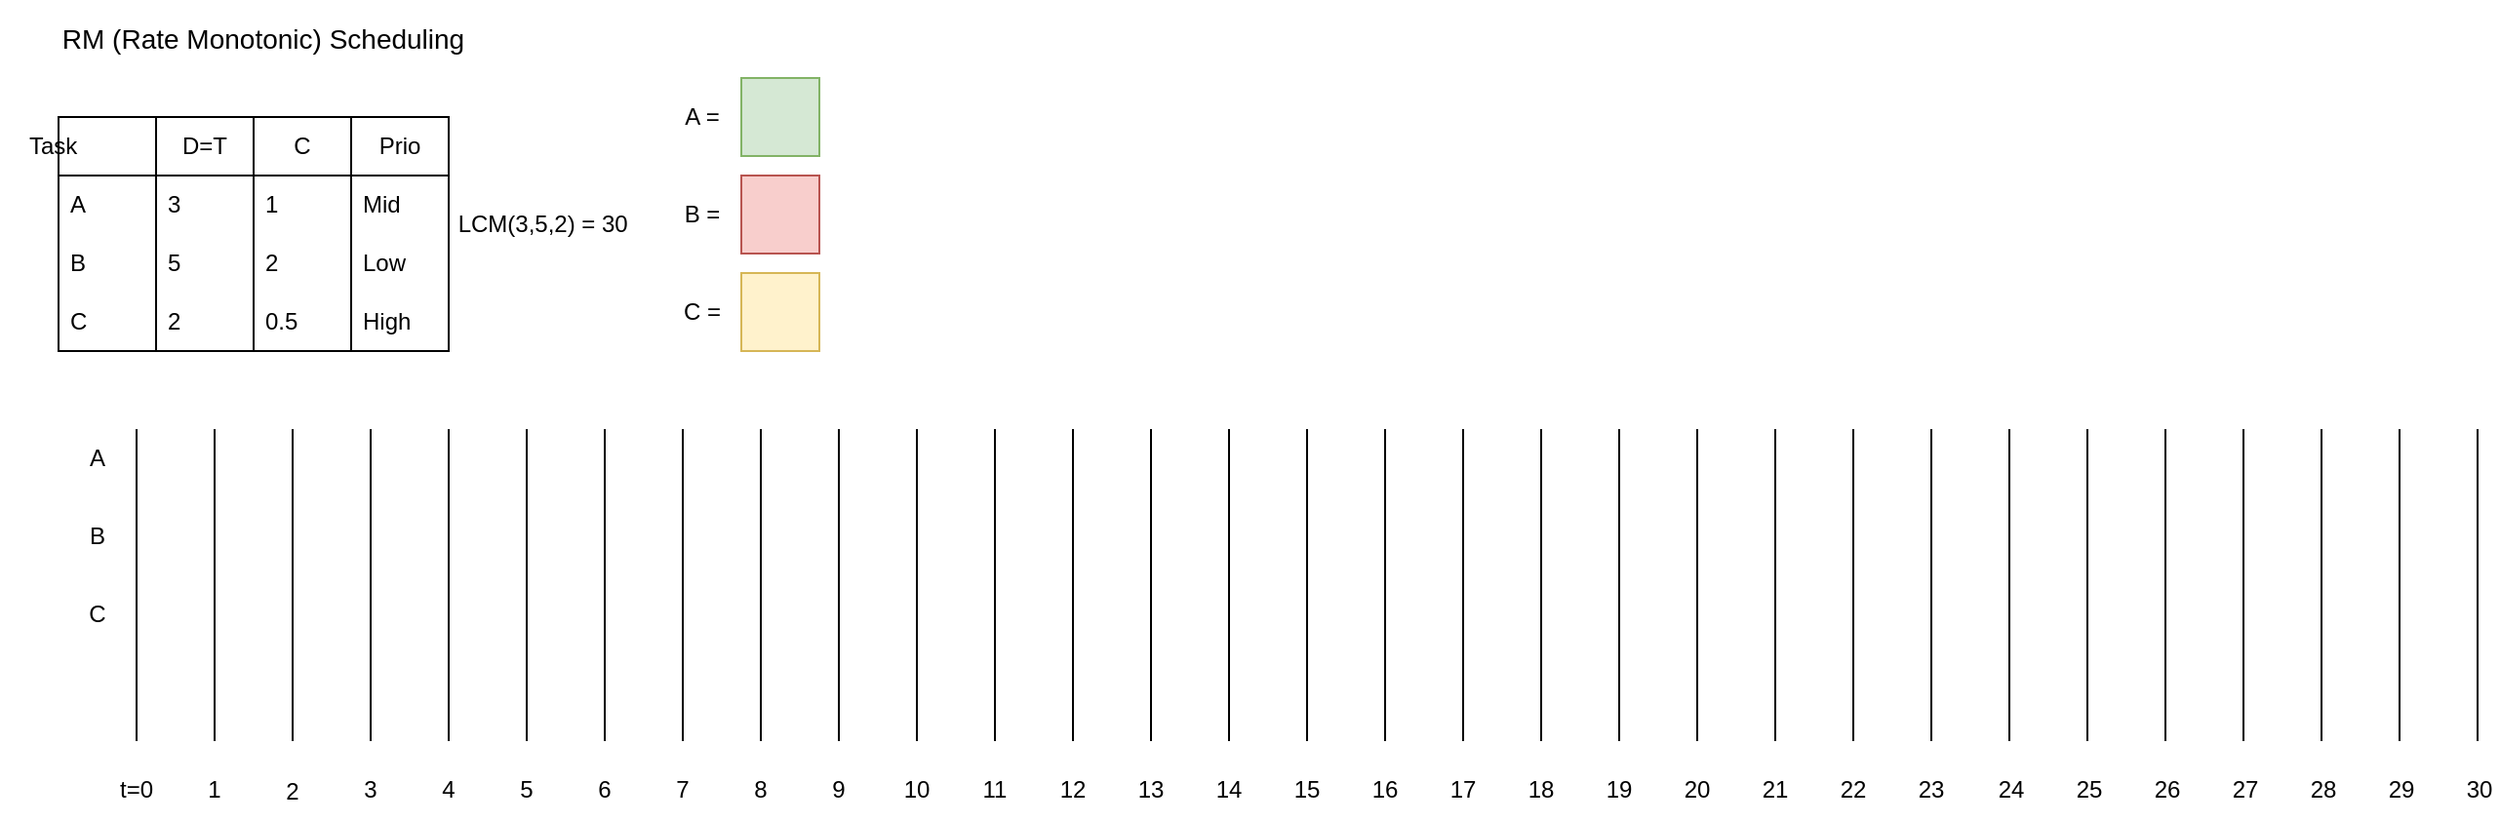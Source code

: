 <mxfile version="22.1.0" type="device">
  <diagram name="Sida-1" id="ipbwMo74mxSwVp1taX5c">
    <mxGraphModel dx="1400" dy="1875" grid="1" gridSize="10" guides="1" tooltips="1" connect="1" arrows="1" fold="1" page="1" pageScale="1" pageWidth="827" pageHeight="1169" math="0" shadow="0">
      <root>
        <mxCell id="0" />
        <mxCell id="1" parent="0" />
        <mxCell id="jdMiFI14pzv9SSoVS_cG-1" value="" style="endArrow=none;html=1;rounded=0;" parent="1" edge="1">
          <mxGeometry width="50" height="50" relative="1" as="geometry">
            <mxPoint x="80" y="320" as="sourcePoint" />
            <mxPoint x="80" y="160" as="targetPoint" />
            <Array as="points" />
          </mxGeometry>
        </mxCell>
        <mxCell id="jdMiFI14pzv9SSoVS_cG-2" value="" style="endArrow=none;html=1;rounded=0;" parent="1" edge="1">
          <mxGeometry width="50" height="50" relative="1" as="geometry">
            <mxPoint x="120" y="320" as="sourcePoint" />
            <mxPoint x="120" y="160" as="targetPoint" />
            <Array as="points" />
          </mxGeometry>
        </mxCell>
        <mxCell id="jdMiFI14pzv9SSoVS_cG-3" value="" style="endArrow=none;html=1;rounded=0;" parent="1" edge="1">
          <mxGeometry width="50" height="50" relative="1" as="geometry">
            <mxPoint x="160" y="320" as="sourcePoint" />
            <mxPoint x="160" y="160" as="targetPoint" />
            <Array as="points" />
          </mxGeometry>
        </mxCell>
        <mxCell id="jdMiFI14pzv9SSoVS_cG-4" value="" style="endArrow=none;html=1;rounded=0;" parent="1" edge="1">
          <mxGeometry width="50" height="50" relative="1" as="geometry">
            <mxPoint x="200" y="320" as="sourcePoint" />
            <mxPoint x="200" y="160" as="targetPoint" />
            <Array as="points" />
          </mxGeometry>
        </mxCell>
        <mxCell id="jdMiFI14pzv9SSoVS_cG-5" value="" style="endArrow=none;html=1;rounded=0;" parent="1" edge="1">
          <mxGeometry width="50" height="50" relative="1" as="geometry">
            <mxPoint x="240" y="320" as="sourcePoint" />
            <mxPoint x="240" y="160" as="targetPoint" />
            <Array as="points" />
          </mxGeometry>
        </mxCell>
        <mxCell id="jdMiFI14pzv9SSoVS_cG-6" value="" style="endArrow=none;html=1;rounded=0;" parent="1" edge="1">
          <mxGeometry width="50" height="50" relative="1" as="geometry">
            <mxPoint x="280" y="320" as="sourcePoint" />
            <mxPoint x="280" y="160" as="targetPoint" />
            <Array as="points" />
          </mxGeometry>
        </mxCell>
        <mxCell id="jdMiFI14pzv9SSoVS_cG-7" value="" style="endArrow=none;html=1;rounded=0;" parent="1" edge="1">
          <mxGeometry width="50" height="50" relative="1" as="geometry">
            <mxPoint x="320" y="320" as="sourcePoint" />
            <mxPoint x="320" y="160" as="targetPoint" />
            <Array as="points" />
          </mxGeometry>
        </mxCell>
        <mxCell id="jdMiFI14pzv9SSoVS_cG-8" value="" style="endArrow=none;html=1;rounded=0;" parent="1" edge="1">
          <mxGeometry width="50" height="50" relative="1" as="geometry">
            <mxPoint x="360" y="320" as="sourcePoint" />
            <mxPoint x="360" y="160" as="targetPoint" />
            <Array as="points" />
          </mxGeometry>
        </mxCell>
        <mxCell id="jdMiFI14pzv9SSoVS_cG-9" value="" style="endArrow=none;html=1;rounded=0;" parent="1" edge="1">
          <mxGeometry width="50" height="50" relative="1" as="geometry">
            <mxPoint x="400" y="320" as="sourcePoint" />
            <mxPoint x="400" y="160" as="targetPoint" />
            <Array as="points" />
          </mxGeometry>
        </mxCell>
        <mxCell id="jdMiFI14pzv9SSoVS_cG-10" value="" style="endArrow=none;html=1;rounded=0;" parent="1" edge="1">
          <mxGeometry width="50" height="50" relative="1" as="geometry">
            <mxPoint x="440" y="320" as="sourcePoint" />
            <mxPoint x="440" y="160" as="targetPoint" />
            <Array as="points" />
          </mxGeometry>
        </mxCell>
        <mxCell id="jdMiFI14pzv9SSoVS_cG-11" value="" style="endArrow=none;html=1;rounded=0;" parent="1" edge="1">
          <mxGeometry width="50" height="50" relative="1" as="geometry">
            <mxPoint x="480" y="320" as="sourcePoint" />
            <mxPoint x="480" y="160" as="targetPoint" />
            <Array as="points" />
          </mxGeometry>
        </mxCell>
        <mxCell id="jdMiFI14pzv9SSoVS_cG-12" value="" style="endArrow=none;html=1;rounded=0;" parent="1" edge="1">
          <mxGeometry width="50" height="50" relative="1" as="geometry">
            <mxPoint x="520" y="320" as="sourcePoint" />
            <mxPoint x="520" y="160" as="targetPoint" />
            <Array as="points" />
          </mxGeometry>
        </mxCell>
        <mxCell id="jdMiFI14pzv9SSoVS_cG-13" value="" style="endArrow=none;html=1;rounded=0;" parent="1" edge="1">
          <mxGeometry width="50" height="50" relative="1" as="geometry">
            <mxPoint x="560" y="320" as="sourcePoint" />
            <mxPoint x="560" y="160" as="targetPoint" />
            <Array as="points" />
          </mxGeometry>
        </mxCell>
        <mxCell id="jdMiFI14pzv9SSoVS_cG-14" value="" style="endArrow=none;html=1;rounded=0;" parent="1" edge="1">
          <mxGeometry width="50" height="50" relative="1" as="geometry">
            <mxPoint x="600" y="320" as="sourcePoint" />
            <mxPoint x="600" y="160" as="targetPoint" />
            <Array as="points" />
          </mxGeometry>
        </mxCell>
        <mxCell id="jdMiFI14pzv9SSoVS_cG-15" value="" style="endArrow=none;html=1;rounded=0;" parent="1" edge="1">
          <mxGeometry width="50" height="50" relative="1" as="geometry">
            <mxPoint x="640" y="320" as="sourcePoint" />
            <mxPoint x="640" y="160" as="targetPoint" />
            <Array as="points" />
          </mxGeometry>
        </mxCell>
        <mxCell id="jdMiFI14pzv9SSoVS_cG-16" value="" style="endArrow=none;html=1;rounded=0;" parent="1" edge="1">
          <mxGeometry width="50" height="50" relative="1" as="geometry">
            <mxPoint x="680" y="320" as="sourcePoint" />
            <mxPoint x="680" y="160" as="targetPoint" />
            <Array as="points" />
          </mxGeometry>
        </mxCell>
        <mxCell id="jdMiFI14pzv9SSoVS_cG-17" value="" style="endArrow=none;html=1;rounded=0;" parent="1" edge="1">
          <mxGeometry width="50" height="50" relative="1" as="geometry">
            <mxPoint x="720" y="320" as="sourcePoint" />
            <mxPoint x="720" y="160" as="targetPoint" />
            <Array as="points" />
          </mxGeometry>
        </mxCell>
        <mxCell id="jdMiFI14pzv9SSoVS_cG-18" value="" style="endArrow=none;html=1;rounded=0;" parent="1" edge="1">
          <mxGeometry width="50" height="50" relative="1" as="geometry">
            <mxPoint x="760" y="320" as="sourcePoint" />
            <mxPoint x="760" y="160" as="targetPoint" />
            <Array as="points" />
          </mxGeometry>
        </mxCell>
        <mxCell id="jdMiFI14pzv9SSoVS_cG-19" value="" style="endArrow=none;html=1;rounded=0;" parent="1" edge="1">
          <mxGeometry width="50" height="50" relative="1" as="geometry">
            <mxPoint x="800" y="320" as="sourcePoint" />
            <mxPoint x="800" y="160" as="targetPoint" />
            <Array as="points" />
          </mxGeometry>
        </mxCell>
        <mxCell id="jdMiFI14pzv9SSoVS_cG-20" value="" style="endArrow=none;html=1;rounded=0;" parent="1" edge="1">
          <mxGeometry width="50" height="50" relative="1" as="geometry">
            <mxPoint x="840" y="320" as="sourcePoint" />
            <mxPoint x="840" y="160" as="targetPoint" />
            <Array as="points" />
          </mxGeometry>
        </mxCell>
        <mxCell id="jdMiFI14pzv9SSoVS_cG-21" value="" style="endArrow=none;html=1;rounded=0;" parent="1" edge="1">
          <mxGeometry width="50" height="50" relative="1" as="geometry">
            <mxPoint x="880" y="320" as="sourcePoint" />
            <mxPoint x="880" y="160" as="targetPoint" />
            <Array as="points" />
          </mxGeometry>
        </mxCell>
        <mxCell id="jdMiFI14pzv9SSoVS_cG-22" value="" style="endArrow=none;html=1;rounded=0;" parent="1" edge="1">
          <mxGeometry width="50" height="50" relative="1" as="geometry">
            <mxPoint x="920" y="320" as="sourcePoint" />
            <mxPoint x="920" y="160" as="targetPoint" />
            <Array as="points" />
          </mxGeometry>
        </mxCell>
        <mxCell id="jdMiFI14pzv9SSoVS_cG-23" value="" style="endArrow=none;html=1;rounded=0;" parent="1" edge="1">
          <mxGeometry width="50" height="50" relative="1" as="geometry">
            <mxPoint x="960" y="320" as="sourcePoint" />
            <mxPoint x="960" y="160" as="targetPoint" />
            <Array as="points" />
          </mxGeometry>
        </mxCell>
        <mxCell id="jdMiFI14pzv9SSoVS_cG-24" value="" style="endArrow=none;html=1;rounded=0;" parent="1" edge="1">
          <mxGeometry width="50" height="50" relative="1" as="geometry">
            <mxPoint x="1000" y="320" as="sourcePoint" />
            <mxPoint x="1000" y="160" as="targetPoint" />
            <Array as="points" />
          </mxGeometry>
        </mxCell>
        <mxCell id="jdMiFI14pzv9SSoVS_cG-25" value="" style="endArrow=none;html=1;rounded=0;" parent="1" edge="1">
          <mxGeometry width="50" height="50" relative="1" as="geometry">
            <mxPoint x="1040" y="320" as="sourcePoint" />
            <mxPoint x="1040" y="160" as="targetPoint" />
            <Array as="points" />
          </mxGeometry>
        </mxCell>
        <mxCell id="jdMiFI14pzv9SSoVS_cG-26" value="" style="endArrow=none;html=1;rounded=0;" parent="1" edge="1">
          <mxGeometry width="50" height="50" relative="1" as="geometry">
            <mxPoint x="1080" y="320" as="sourcePoint" />
            <mxPoint x="1080" y="160" as="targetPoint" />
            <Array as="points" />
          </mxGeometry>
        </mxCell>
        <mxCell id="jdMiFI14pzv9SSoVS_cG-27" value="" style="endArrow=none;html=1;rounded=0;" parent="1" edge="1">
          <mxGeometry width="50" height="50" relative="1" as="geometry">
            <mxPoint x="1120" y="320" as="sourcePoint" />
            <mxPoint x="1120" y="160" as="targetPoint" />
            <Array as="points" />
          </mxGeometry>
        </mxCell>
        <mxCell id="jdMiFI14pzv9SSoVS_cG-28" value="" style="endArrow=none;html=1;rounded=0;" parent="1" edge="1">
          <mxGeometry width="50" height="50" relative="1" as="geometry">
            <mxPoint x="1160" y="320" as="sourcePoint" />
            <mxPoint x="1160" y="160" as="targetPoint" />
            <Array as="points" />
          </mxGeometry>
        </mxCell>
        <mxCell id="jdMiFI14pzv9SSoVS_cG-29" value="" style="endArrow=none;html=1;rounded=0;" parent="1" edge="1">
          <mxGeometry width="50" height="50" relative="1" as="geometry">
            <mxPoint x="1200" y="320" as="sourcePoint" />
            <mxPoint x="1200" y="160" as="targetPoint" />
            <Array as="points" />
          </mxGeometry>
        </mxCell>
        <mxCell id="jdMiFI14pzv9SSoVS_cG-30" value="" style="endArrow=none;html=1;rounded=0;" parent="1" edge="1">
          <mxGeometry width="50" height="50" relative="1" as="geometry">
            <mxPoint x="1240" y="320" as="sourcePoint" />
            <mxPoint x="1240" y="160" as="targetPoint" />
            <Array as="points" />
          </mxGeometry>
        </mxCell>
        <mxCell id="jdMiFI14pzv9SSoVS_cG-31" value="" style="endArrow=none;html=1;rounded=0;" parent="1" edge="1">
          <mxGeometry width="50" height="50" relative="1" as="geometry">
            <mxPoint x="1280" y="320" as="sourcePoint" />
            <mxPoint x="1280" y="160" as="targetPoint" />
            <Array as="points" />
          </mxGeometry>
        </mxCell>
        <mxCell id="jdMiFI14pzv9SSoVS_cG-65" value="A" style="text;html=1;strokeColor=none;fillColor=none;align=center;verticalAlign=middle;whiteSpace=wrap;rounded=0;" parent="1" vertex="1">
          <mxGeometry x="30" y="160" width="60" height="30" as="geometry" />
        </mxCell>
        <mxCell id="jdMiFI14pzv9SSoVS_cG-66" value="B" style="text;html=1;strokeColor=none;fillColor=none;align=center;verticalAlign=middle;whiteSpace=wrap;rounded=0;" parent="1" vertex="1">
          <mxGeometry x="30" y="200" width="60" height="30" as="geometry" />
        </mxCell>
        <mxCell id="jdMiFI14pzv9SSoVS_cG-67" value="C" style="text;html=1;strokeColor=none;fillColor=none;align=center;verticalAlign=middle;whiteSpace=wrap;rounded=0;" parent="1" vertex="1">
          <mxGeometry x="30" y="240" width="60" height="30" as="geometry" />
        </mxCell>
        <mxCell id="jdMiFI14pzv9SSoVS_cG-69" value="Task&lt;span style=&quot;white-space: pre;&quot;&gt;&#x9;&lt;/span&gt;&lt;span style=&quot;white-space: pre;&quot;&gt;&#x9;&lt;/span&gt;&lt;span style=&quot;white-space: pre;&quot;&gt;&#x9;&lt;/span&gt;" style="swimlane;fontStyle=0;childLayout=stackLayout;horizontal=1;startSize=30;horizontalStack=0;resizeParent=1;resizeParentMax=0;resizeLast=0;collapsible=1;marginBottom=0;whiteSpace=wrap;html=1;" parent="1" vertex="1">
          <mxGeometry x="40" width="50" height="120" as="geometry" />
        </mxCell>
        <mxCell id="jdMiFI14pzv9SSoVS_cG-70" value="A" style="text;strokeColor=none;fillColor=none;align=left;verticalAlign=middle;spacingLeft=4;spacingRight=4;overflow=hidden;points=[[0,0.5],[1,0.5]];portConstraint=eastwest;rotatable=0;whiteSpace=wrap;html=1;" parent="jdMiFI14pzv9SSoVS_cG-69" vertex="1">
          <mxGeometry y="30" width="50" height="30" as="geometry" />
        </mxCell>
        <mxCell id="jdMiFI14pzv9SSoVS_cG-71" value="B" style="text;strokeColor=none;fillColor=none;align=left;verticalAlign=middle;spacingLeft=4;spacingRight=4;overflow=hidden;points=[[0,0.5],[1,0.5]];portConstraint=eastwest;rotatable=0;whiteSpace=wrap;html=1;" parent="jdMiFI14pzv9SSoVS_cG-69" vertex="1">
          <mxGeometry y="60" width="50" height="30" as="geometry" />
        </mxCell>
        <mxCell id="jdMiFI14pzv9SSoVS_cG-72" value="C" style="text;strokeColor=none;fillColor=none;align=left;verticalAlign=middle;spacingLeft=4;spacingRight=4;overflow=hidden;points=[[0,0.5],[1,0.5]];portConstraint=eastwest;rotatable=0;whiteSpace=wrap;html=1;" parent="jdMiFI14pzv9SSoVS_cG-69" vertex="1">
          <mxGeometry y="90" width="50" height="30" as="geometry" />
        </mxCell>
        <mxCell id="jdMiFI14pzv9SSoVS_cG-73" value="D=T" style="swimlane;fontStyle=0;childLayout=stackLayout;horizontal=1;startSize=30;horizontalStack=0;resizeParent=1;resizeParentMax=0;resizeLast=0;collapsible=1;marginBottom=0;whiteSpace=wrap;html=1;" parent="1" vertex="1">
          <mxGeometry x="90" width="50" height="120" as="geometry" />
        </mxCell>
        <mxCell id="jdMiFI14pzv9SSoVS_cG-74" value="3" style="text;strokeColor=none;fillColor=none;align=left;verticalAlign=middle;spacingLeft=4;spacingRight=4;overflow=hidden;points=[[0,0.5],[1,0.5]];portConstraint=eastwest;rotatable=0;whiteSpace=wrap;html=1;" parent="jdMiFI14pzv9SSoVS_cG-73" vertex="1">
          <mxGeometry y="30" width="50" height="30" as="geometry" />
        </mxCell>
        <mxCell id="jdMiFI14pzv9SSoVS_cG-75" value="5" style="text;strokeColor=none;fillColor=none;align=left;verticalAlign=middle;spacingLeft=4;spacingRight=4;overflow=hidden;points=[[0,0.5],[1,0.5]];portConstraint=eastwest;rotatable=0;whiteSpace=wrap;html=1;" parent="jdMiFI14pzv9SSoVS_cG-73" vertex="1">
          <mxGeometry y="60" width="50" height="30" as="geometry" />
        </mxCell>
        <mxCell id="jdMiFI14pzv9SSoVS_cG-76" value="2" style="text;strokeColor=none;fillColor=none;align=left;verticalAlign=middle;spacingLeft=4;spacingRight=4;overflow=hidden;points=[[0,0.5],[1,0.5]];portConstraint=eastwest;rotatable=0;whiteSpace=wrap;html=1;" parent="jdMiFI14pzv9SSoVS_cG-73" vertex="1">
          <mxGeometry y="90" width="50" height="30" as="geometry" />
        </mxCell>
        <mxCell id="jdMiFI14pzv9SSoVS_cG-78" value="C" style="swimlane;fontStyle=0;childLayout=stackLayout;horizontal=1;startSize=30;horizontalStack=0;resizeParent=1;resizeParentMax=0;resizeLast=0;collapsible=1;marginBottom=0;whiteSpace=wrap;html=1;" parent="1" vertex="1">
          <mxGeometry x="140" width="50" height="120" as="geometry" />
        </mxCell>
        <mxCell id="jdMiFI14pzv9SSoVS_cG-79" value="1" style="text;strokeColor=none;fillColor=none;align=left;verticalAlign=middle;spacingLeft=4;spacingRight=4;overflow=hidden;points=[[0,0.5],[1,0.5]];portConstraint=eastwest;rotatable=0;whiteSpace=wrap;html=1;" parent="jdMiFI14pzv9SSoVS_cG-78" vertex="1">
          <mxGeometry y="30" width="50" height="30" as="geometry" />
        </mxCell>
        <mxCell id="jdMiFI14pzv9SSoVS_cG-80" value="2" style="text;strokeColor=none;fillColor=none;align=left;verticalAlign=middle;spacingLeft=4;spacingRight=4;overflow=hidden;points=[[0,0.5],[1,0.5]];portConstraint=eastwest;rotatable=0;whiteSpace=wrap;html=1;" parent="jdMiFI14pzv9SSoVS_cG-78" vertex="1">
          <mxGeometry y="60" width="50" height="30" as="geometry" />
        </mxCell>
        <mxCell id="jdMiFI14pzv9SSoVS_cG-81" value="0.5" style="text;strokeColor=none;fillColor=none;align=left;verticalAlign=middle;spacingLeft=4;spacingRight=4;overflow=hidden;points=[[0,0.5],[1,0.5]];portConstraint=eastwest;rotatable=0;whiteSpace=wrap;html=1;" parent="jdMiFI14pzv9SSoVS_cG-78" vertex="1">
          <mxGeometry y="90" width="50" height="30" as="geometry" />
        </mxCell>
        <mxCell id="jdMiFI14pzv9SSoVS_cG-82" value="LCM(3,5,2) = 30&amp;nbsp;" style="text;html=1;strokeColor=none;fillColor=none;align=center;verticalAlign=middle;whiteSpace=wrap;rounded=0;" parent="1" vertex="1">
          <mxGeometry x="240" y="40" width="100" height="30" as="geometry" />
        </mxCell>
        <mxCell id="jdMiFI14pzv9SSoVS_cG-83" value="" style="whiteSpace=wrap;html=1;aspect=fixed;fillColor=#fff2cc;strokeColor=#d6b656;" parent="1" vertex="1">
          <mxGeometry x="390" y="80" width="40" height="40" as="geometry" />
        </mxCell>
        <mxCell id="jdMiFI14pzv9SSoVS_cG-85" value="" style="whiteSpace=wrap;html=1;aspect=fixed;fillColor=#f8cecc;strokeColor=#b85450;" parent="1" vertex="1">
          <mxGeometry x="390" y="30" width="40" height="40" as="geometry" />
        </mxCell>
        <mxCell id="jdMiFI14pzv9SSoVS_cG-86" value="" style="whiteSpace=wrap;html=1;aspect=fixed;fillColor=#d5e8d4;strokeColor=#82b366;" parent="1" vertex="1">
          <mxGeometry x="390" y="-20" width="40" height="40" as="geometry" />
        </mxCell>
        <mxCell id="jdMiFI14pzv9SSoVS_cG-87" value="A =" style="text;html=1;strokeColor=none;fillColor=none;align=center;verticalAlign=middle;whiteSpace=wrap;rounded=0;" parent="1" vertex="1">
          <mxGeometry x="340" y="-15" width="60" height="30" as="geometry" />
        </mxCell>
        <mxCell id="jdMiFI14pzv9SSoVS_cG-88" value="B =" style="text;html=1;strokeColor=none;fillColor=none;align=center;verticalAlign=middle;whiteSpace=wrap;rounded=0;" parent="1" vertex="1">
          <mxGeometry x="340" y="35" width="60" height="30" as="geometry" />
        </mxCell>
        <mxCell id="jdMiFI14pzv9SSoVS_cG-89" value="C =" style="text;html=1;strokeColor=none;fillColor=none;align=center;verticalAlign=middle;whiteSpace=wrap;rounded=0;" parent="1" vertex="1">
          <mxGeometry x="340" y="85" width="60" height="30" as="geometry" />
        </mxCell>
        <mxCell id="jdMiFI14pzv9SSoVS_cG-90" value="Prio" style="swimlane;fontStyle=0;childLayout=stackLayout;horizontal=1;startSize=30;horizontalStack=0;resizeParent=1;resizeParentMax=0;resizeLast=0;collapsible=1;marginBottom=0;whiteSpace=wrap;html=1;" parent="1" vertex="1">
          <mxGeometry x="190" width="50" height="120" as="geometry" />
        </mxCell>
        <mxCell id="jdMiFI14pzv9SSoVS_cG-91" value="Mid" style="text;strokeColor=none;fillColor=none;align=left;verticalAlign=middle;spacingLeft=4;spacingRight=4;overflow=hidden;points=[[0,0.5],[1,0.5]];portConstraint=eastwest;rotatable=0;whiteSpace=wrap;html=1;" parent="jdMiFI14pzv9SSoVS_cG-90" vertex="1">
          <mxGeometry y="30" width="50" height="30" as="geometry" />
        </mxCell>
        <mxCell id="jdMiFI14pzv9SSoVS_cG-92" value="Low" style="text;strokeColor=none;fillColor=none;align=left;verticalAlign=middle;spacingLeft=4;spacingRight=4;overflow=hidden;points=[[0,0.5],[1,0.5]];portConstraint=eastwest;rotatable=0;whiteSpace=wrap;html=1;" parent="jdMiFI14pzv9SSoVS_cG-90" vertex="1">
          <mxGeometry y="60" width="50" height="30" as="geometry" />
        </mxCell>
        <mxCell id="jdMiFI14pzv9SSoVS_cG-93" value="High" style="text;strokeColor=none;fillColor=none;align=left;verticalAlign=middle;spacingLeft=4;spacingRight=4;overflow=hidden;points=[[0,0.5],[1,0.5]];portConstraint=eastwest;rotatable=0;whiteSpace=wrap;html=1;" parent="jdMiFI14pzv9SSoVS_cG-90" vertex="1">
          <mxGeometry y="90" width="50" height="30" as="geometry" />
        </mxCell>
        <mxCell id="jdMiFI14pzv9SSoVS_cG-95" value="&lt;font style=&quot;font-size: 14px;&quot;&gt;RM (Rate Monotonic) Scheduling&lt;/font&gt;" style="text;html=1;strokeColor=none;fillColor=none;align=center;verticalAlign=middle;whiteSpace=wrap;rounded=0;" parent="1" vertex="1">
          <mxGeometry x="10" y="-60" width="270" height="40" as="geometry" />
        </mxCell>
        <mxCell id="jdMiFI14pzv9SSoVS_cG-96" value="t=0" style="text;html=1;strokeColor=none;fillColor=none;align=center;verticalAlign=middle;whiteSpace=wrap;rounded=0;" parent="1" vertex="1">
          <mxGeometry x="60" y="330" width="40" height="30" as="geometry" />
        </mxCell>
        <mxCell id="jdMiFI14pzv9SSoVS_cG-97" value="1" style="text;html=1;strokeColor=none;fillColor=none;align=center;verticalAlign=middle;whiteSpace=wrap;rounded=0;" parent="1" vertex="1">
          <mxGeometry x="110" y="330" width="20" height="30" as="geometry" />
        </mxCell>
        <mxCell id="jdMiFI14pzv9SSoVS_cG-98" value="2" style="text;html=1;strokeColor=none;fillColor=none;align=center;verticalAlign=middle;whiteSpace=wrap;rounded=0;" parent="1" vertex="1">
          <mxGeometry x="150" y="331" width="20" height="30" as="geometry" />
        </mxCell>
        <mxCell id="jdMiFI14pzv9SSoVS_cG-99" value="3" style="text;html=1;strokeColor=none;fillColor=none;align=center;verticalAlign=middle;whiteSpace=wrap;rounded=0;" parent="1" vertex="1">
          <mxGeometry x="190" y="330" width="20" height="30" as="geometry" />
        </mxCell>
        <mxCell id="jdMiFI14pzv9SSoVS_cG-100" value="4" style="text;html=1;strokeColor=none;fillColor=none;align=center;verticalAlign=middle;whiteSpace=wrap;rounded=0;" parent="1" vertex="1">
          <mxGeometry x="230" y="330" width="20" height="30" as="geometry" />
        </mxCell>
        <mxCell id="jdMiFI14pzv9SSoVS_cG-101" value="5" style="text;html=1;strokeColor=none;fillColor=none;align=center;verticalAlign=middle;whiteSpace=wrap;rounded=0;" parent="1" vertex="1">
          <mxGeometry x="270" y="330" width="20" height="30" as="geometry" />
        </mxCell>
        <mxCell id="jdMiFI14pzv9SSoVS_cG-102" value="6" style="text;html=1;strokeColor=none;fillColor=none;align=center;verticalAlign=middle;whiteSpace=wrap;rounded=0;" parent="1" vertex="1">
          <mxGeometry x="310" y="330" width="20" height="30" as="geometry" />
        </mxCell>
        <mxCell id="jdMiFI14pzv9SSoVS_cG-103" value="7" style="text;html=1;strokeColor=none;fillColor=none;align=center;verticalAlign=middle;whiteSpace=wrap;rounded=0;" parent="1" vertex="1">
          <mxGeometry x="350" y="330" width="20" height="30" as="geometry" />
        </mxCell>
        <mxCell id="jdMiFI14pzv9SSoVS_cG-104" value="8" style="text;html=1;strokeColor=none;fillColor=none;align=center;verticalAlign=middle;whiteSpace=wrap;rounded=0;" parent="1" vertex="1">
          <mxGeometry x="390" y="330" width="20" height="30" as="geometry" />
        </mxCell>
        <mxCell id="jdMiFI14pzv9SSoVS_cG-105" value="9" style="text;html=1;strokeColor=none;fillColor=none;align=center;verticalAlign=middle;whiteSpace=wrap;rounded=0;" parent="1" vertex="1">
          <mxGeometry x="430" y="330" width="20" height="30" as="geometry" />
        </mxCell>
        <mxCell id="jdMiFI14pzv9SSoVS_cG-106" value="10" style="text;html=1;strokeColor=none;fillColor=none;align=center;verticalAlign=middle;whiteSpace=wrap;rounded=0;" parent="1" vertex="1">
          <mxGeometry x="470" y="330" width="20" height="30" as="geometry" />
        </mxCell>
        <mxCell id="jdMiFI14pzv9SSoVS_cG-107" value="11" style="text;html=1;strokeColor=none;fillColor=none;align=center;verticalAlign=middle;whiteSpace=wrap;rounded=0;" parent="1" vertex="1">
          <mxGeometry x="510" y="330" width="20" height="30" as="geometry" />
        </mxCell>
        <mxCell id="jdMiFI14pzv9SSoVS_cG-108" value="12" style="text;html=1;strokeColor=none;fillColor=none;align=center;verticalAlign=middle;whiteSpace=wrap;rounded=0;" parent="1" vertex="1">
          <mxGeometry x="550" y="330" width="20" height="30" as="geometry" />
        </mxCell>
        <mxCell id="jdMiFI14pzv9SSoVS_cG-109" value="13" style="text;html=1;strokeColor=none;fillColor=none;align=center;verticalAlign=middle;whiteSpace=wrap;rounded=0;" parent="1" vertex="1">
          <mxGeometry x="590" y="330" width="20" height="30" as="geometry" />
        </mxCell>
        <mxCell id="jdMiFI14pzv9SSoVS_cG-110" value="14" style="text;html=1;strokeColor=none;fillColor=none;align=center;verticalAlign=middle;whiteSpace=wrap;rounded=0;" parent="1" vertex="1">
          <mxGeometry x="630" y="330" width="20" height="30" as="geometry" />
        </mxCell>
        <mxCell id="jdMiFI14pzv9SSoVS_cG-111" value="15" style="text;html=1;strokeColor=none;fillColor=none;align=center;verticalAlign=middle;whiteSpace=wrap;rounded=0;" parent="1" vertex="1">
          <mxGeometry x="670" y="330" width="20" height="30" as="geometry" />
        </mxCell>
        <mxCell id="jdMiFI14pzv9SSoVS_cG-112" value="16" style="text;html=1;strokeColor=none;fillColor=none;align=center;verticalAlign=middle;whiteSpace=wrap;rounded=0;" parent="1" vertex="1">
          <mxGeometry x="710" y="330" width="20" height="30" as="geometry" />
        </mxCell>
        <mxCell id="jdMiFI14pzv9SSoVS_cG-113" value="17" style="text;html=1;strokeColor=none;fillColor=none;align=center;verticalAlign=middle;whiteSpace=wrap;rounded=0;" parent="1" vertex="1">
          <mxGeometry x="750" y="330" width="20" height="30" as="geometry" />
        </mxCell>
        <mxCell id="jdMiFI14pzv9SSoVS_cG-114" value="18" style="text;html=1;strokeColor=none;fillColor=none;align=center;verticalAlign=middle;whiteSpace=wrap;rounded=0;" parent="1" vertex="1">
          <mxGeometry x="790" y="330" width="20" height="30" as="geometry" />
        </mxCell>
        <mxCell id="jdMiFI14pzv9SSoVS_cG-115" value="19" style="text;html=1;strokeColor=none;fillColor=none;align=center;verticalAlign=middle;whiteSpace=wrap;rounded=0;" parent="1" vertex="1">
          <mxGeometry x="830" y="330" width="20" height="30" as="geometry" />
        </mxCell>
        <mxCell id="jdMiFI14pzv9SSoVS_cG-116" value="20" style="text;html=1;strokeColor=none;fillColor=none;align=center;verticalAlign=middle;whiteSpace=wrap;rounded=0;" parent="1" vertex="1">
          <mxGeometry x="870" y="330" width="20" height="30" as="geometry" />
        </mxCell>
        <mxCell id="jdMiFI14pzv9SSoVS_cG-117" value="21" style="text;html=1;strokeColor=none;fillColor=none;align=center;verticalAlign=middle;whiteSpace=wrap;rounded=0;" parent="1" vertex="1">
          <mxGeometry x="910" y="330" width="20" height="30" as="geometry" />
        </mxCell>
        <mxCell id="jdMiFI14pzv9SSoVS_cG-118" value="22" style="text;html=1;strokeColor=none;fillColor=none;align=center;verticalAlign=middle;whiteSpace=wrap;rounded=0;" parent="1" vertex="1">
          <mxGeometry x="950" y="330" width="20" height="30" as="geometry" />
        </mxCell>
        <mxCell id="jdMiFI14pzv9SSoVS_cG-119" value="23" style="text;html=1;strokeColor=none;fillColor=none;align=center;verticalAlign=middle;whiteSpace=wrap;rounded=0;" parent="1" vertex="1">
          <mxGeometry x="990" y="330" width="20" height="30" as="geometry" />
        </mxCell>
        <mxCell id="jdMiFI14pzv9SSoVS_cG-120" value="24" style="text;html=1;strokeColor=none;fillColor=none;align=center;verticalAlign=middle;whiteSpace=wrap;rounded=0;" parent="1" vertex="1">
          <mxGeometry x="1030.5" y="330" width="20" height="30" as="geometry" />
        </mxCell>
        <mxCell id="jdMiFI14pzv9SSoVS_cG-121" value="25" style="text;html=1;strokeColor=none;fillColor=none;align=center;verticalAlign=middle;whiteSpace=wrap;rounded=0;" parent="1" vertex="1">
          <mxGeometry x="1070.5" y="330" width="20" height="30" as="geometry" />
        </mxCell>
        <mxCell id="jdMiFI14pzv9SSoVS_cG-122" value="26" style="text;html=1;strokeColor=none;fillColor=none;align=center;verticalAlign=middle;whiteSpace=wrap;rounded=0;" parent="1" vertex="1">
          <mxGeometry x="1110.5" y="330" width="20" height="30" as="geometry" />
        </mxCell>
        <mxCell id="jdMiFI14pzv9SSoVS_cG-123" value="27" style="text;html=1;strokeColor=none;fillColor=none;align=center;verticalAlign=middle;whiteSpace=wrap;rounded=0;" parent="1" vertex="1">
          <mxGeometry x="1150.5" y="330" width="20" height="30" as="geometry" />
        </mxCell>
        <mxCell id="jdMiFI14pzv9SSoVS_cG-124" value="28" style="text;html=1;strokeColor=none;fillColor=none;align=center;verticalAlign=middle;whiteSpace=wrap;rounded=0;" parent="1" vertex="1">
          <mxGeometry x="1190.5" y="330" width="20" height="30" as="geometry" />
        </mxCell>
        <mxCell id="jdMiFI14pzv9SSoVS_cG-125" value="29" style="text;html=1;strokeColor=none;fillColor=none;align=center;verticalAlign=middle;whiteSpace=wrap;rounded=0;" parent="1" vertex="1">
          <mxGeometry x="1230.5" y="330" width="20" height="30" as="geometry" />
        </mxCell>
        <mxCell id="jdMiFI14pzv9SSoVS_cG-126" value="30" style="text;html=1;strokeColor=none;fillColor=none;align=center;verticalAlign=middle;whiteSpace=wrap;rounded=0;" parent="1" vertex="1">
          <mxGeometry x="1270.5" y="330" width="20" height="30" as="geometry" />
        </mxCell>
      </root>
    </mxGraphModel>
  </diagram>
</mxfile>
